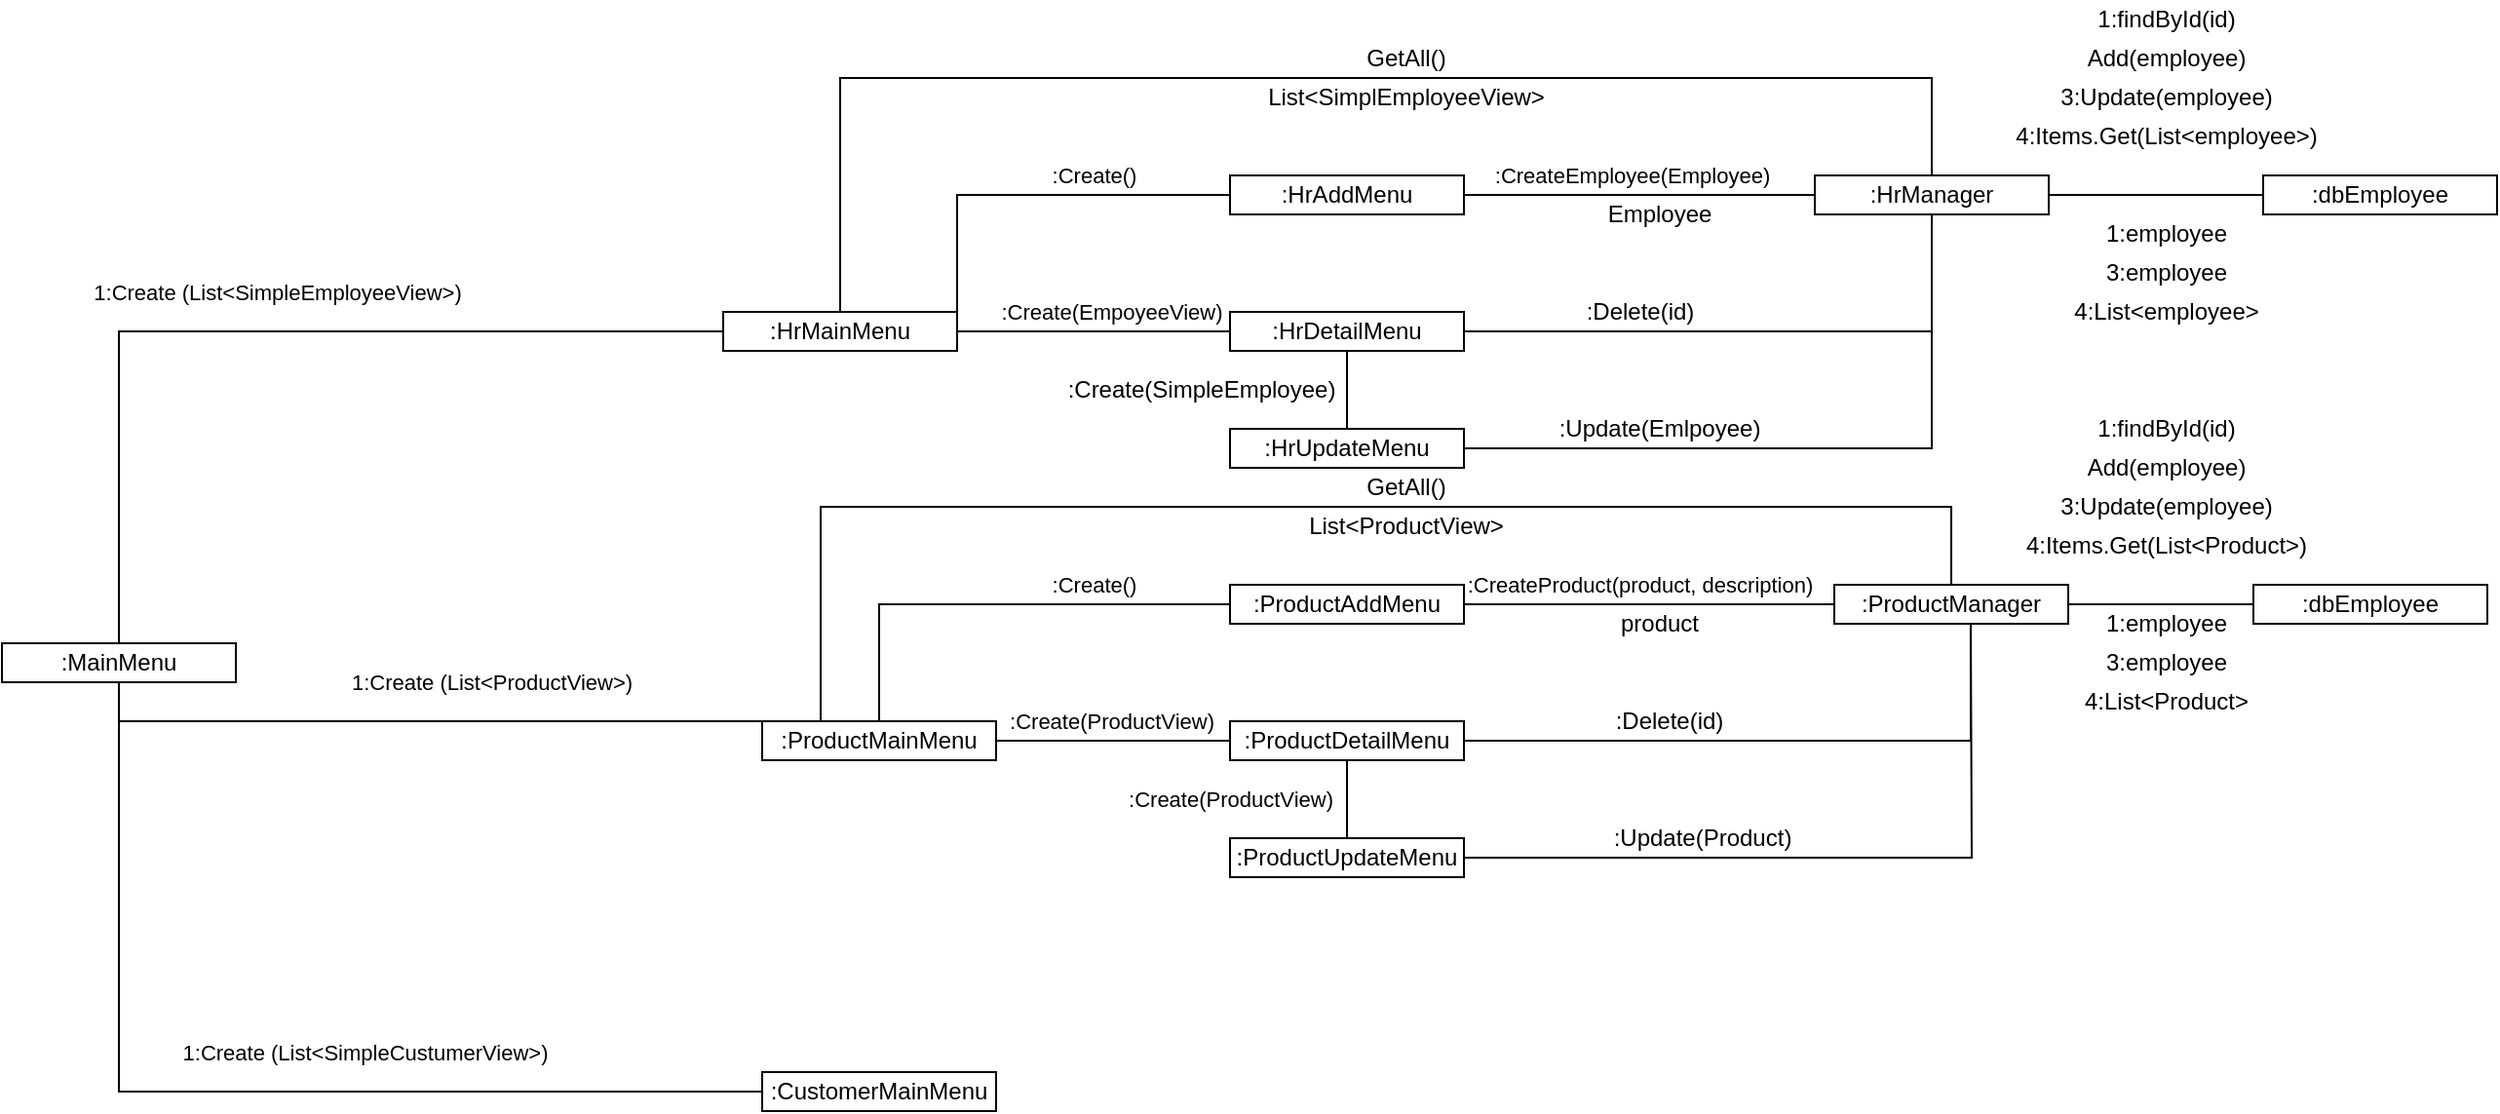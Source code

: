 <mxfile version="13.8.9" type="github">
  <diagram id="laVmVUHqH2EGiY9fDYmY" name="Page-1">
    <mxGraphModel dx="981" dy="1655" grid="1" gridSize="10" guides="1" tooltips="1" connect="1" arrows="1" fold="1" page="1" pageScale="1" pageWidth="827" pageHeight="1169" math="0" shadow="0">
      <root>
        <mxCell id="0" />
        <mxCell id="1" parent="0" />
        <mxCell id="kpGWdIf7cratf-CfFsrV-5" style="edgeStyle=orthogonalEdgeStyle;rounded=0;orthogonalLoop=1;jettySize=auto;html=1;endArrow=none;endFill=0;" parent="1" source="kpGWdIf7cratf-CfFsrV-1" target="kpGWdIf7cratf-CfFsrV-2" edge="1">
          <mxGeometry relative="1" as="geometry">
            <Array as="points">
              <mxPoint x="70" y="-120" />
            </Array>
          </mxGeometry>
        </mxCell>
        <mxCell id="kpGWdIf7cratf-CfFsrV-10" value="1:Create (List&amp;lt;SimpleEmployeeView&amp;gt;)" style="edgeLabel;html=1;align=center;verticalAlign=middle;resizable=0;points=[];" parent="kpGWdIf7cratf-CfFsrV-5" vertex="1" connectable="0">
          <mxGeometry x="0.111" y="-25" relative="1" as="geometry">
            <mxPoint x="-20" y="-45" as="offset" />
          </mxGeometry>
        </mxCell>
        <mxCell id="kpGWdIf7cratf-CfFsrV-6" style="edgeStyle=orthogonalEdgeStyle;rounded=0;orthogonalLoop=1;jettySize=auto;html=1;entryX=0;entryY=0.5;entryDx=0;entryDy=0;endArrow=none;endFill=0;exitX=0.5;exitY=1;exitDx=0;exitDy=0;" parent="1" source="kpGWdIf7cratf-CfFsrV-1" target="kpGWdIf7cratf-CfFsrV-3" edge="1">
          <mxGeometry relative="1" as="geometry">
            <Array as="points">
              <mxPoint x="70" y="80" />
              <mxPoint x="400" y="80" />
            </Array>
          </mxGeometry>
        </mxCell>
        <mxCell id="kpGWdIf7cratf-CfFsrV-9" value="1:Create (List&amp;lt;ProductView&amp;gt;)" style="edgeLabel;html=1;align=center;verticalAlign=middle;resizable=0;points=[];" parent="kpGWdIf7cratf-CfFsrV-6" vertex="1" connectable="0">
          <mxGeometry x="0.303" y="-4" relative="1" as="geometry">
            <mxPoint x="-24" y="-24" as="offset" />
          </mxGeometry>
        </mxCell>
        <mxCell id="kpGWdIf7cratf-CfFsrV-1" value=":MainMenu" style="rounded=0;whiteSpace=wrap;html=1;" parent="1" vertex="1">
          <mxGeometry x="10" y="40" width="120" height="20" as="geometry" />
        </mxCell>
        <mxCell id="4bT4MQSPzCxlzFVwJYg--5" style="edgeStyle=orthogonalEdgeStyle;rounded=0;orthogonalLoop=1;jettySize=auto;html=1;entryX=0;entryY=0.5;entryDx=0;entryDy=0;endArrow=none;endFill=0;" edge="1" parent="1" source="kpGWdIf7cratf-CfFsrV-2" target="4bT4MQSPzCxlzFVwJYg--1">
          <mxGeometry relative="1" as="geometry">
            <Array as="points">
              <mxPoint x="560" y="-120" />
              <mxPoint x="560" y="-120" />
            </Array>
          </mxGeometry>
        </mxCell>
        <mxCell id="4bT4MQSPzCxlzFVwJYg--14" value=":Create(EmpoyeeView)" style="edgeLabel;html=1;align=center;verticalAlign=middle;resizable=0;points=[];" vertex="1" connectable="0" parent="4bT4MQSPzCxlzFVwJYg--5">
          <mxGeometry x="0.129" y="-2" relative="1" as="geometry">
            <mxPoint y="-12.03" as="offset" />
          </mxGeometry>
        </mxCell>
        <mxCell id="4bT4MQSPzCxlzFVwJYg--39" value=":Create(ProductView)" style="edgeLabel;html=1;align=center;verticalAlign=middle;resizable=0;points=[];" vertex="1" connectable="0" parent="4bT4MQSPzCxlzFVwJYg--5">
          <mxGeometry x="0.129" y="-2" relative="1" as="geometry">
            <mxPoint y="197.97" as="offset" />
          </mxGeometry>
        </mxCell>
        <mxCell id="4bT4MQSPzCxlzFVwJYg--41" value=":Create(ProductView)" style="edgeLabel;html=1;align=center;verticalAlign=middle;resizable=0;points=[];" vertex="1" connectable="0" parent="4bT4MQSPzCxlzFVwJYg--5">
          <mxGeometry x="0.129" y="-2" relative="1" as="geometry">
            <mxPoint x="60.69" y="237.97" as="offset" />
          </mxGeometry>
        </mxCell>
        <mxCell id="4bT4MQSPzCxlzFVwJYg--6" style="edgeStyle=orthogonalEdgeStyle;rounded=0;orthogonalLoop=1;jettySize=auto;html=1;exitX=1;exitY=0.5;exitDx=0;exitDy=0;entryX=0;entryY=0.5;entryDx=0;entryDy=0;endArrow=none;endFill=0;" edge="1" parent="1" source="kpGWdIf7cratf-CfFsrV-2" target="4bT4MQSPzCxlzFVwJYg--2">
          <mxGeometry relative="1" as="geometry">
            <Array as="points">
              <mxPoint x="500" y="-190" />
            </Array>
          </mxGeometry>
        </mxCell>
        <mxCell id="4bT4MQSPzCxlzFVwJYg--13" value=":Create()" style="edgeLabel;html=1;align=center;verticalAlign=middle;resizable=0;points=[];" vertex="1" connectable="0" parent="4bT4MQSPzCxlzFVwJYg--6">
          <mxGeometry x="0.235" y="-3" relative="1" as="geometry">
            <mxPoint x="10.28" y="-13.02" as="offset" />
          </mxGeometry>
        </mxCell>
        <mxCell id="4bT4MQSPzCxlzFVwJYg--37" value=":Create()" style="edgeLabel;html=1;align=center;verticalAlign=middle;resizable=0;points=[];" vertex="1" connectable="0" parent="4bT4MQSPzCxlzFVwJYg--6">
          <mxGeometry x="0.235" y="-3" relative="1" as="geometry">
            <mxPoint x="10.28" y="196.98" as="offset" />
          </mxGeometry>
        </mxCell>
        <mxCell id="kpGWdIf7cratf-CfFsrV-2" value=":HrMainMenu" style="rounded=0;whiteSpace=wrap;html=1;" parent="1" vertex="1">
          <mxGeometry x="380" y="-130" width="120" height="20" as="geometry" />
        </mxCell>
        <mxCell id="4bT4MQSPzCxlzFVwJYg--30" style="edgeStyle=orthogonalEdgeStyle;rounded=0;orthogonalLoop=1;jettySize=auto;html=1;exitX=0.5;exitY=0;exitDx=0;exitDy=0;entryX=0;entryY=0.5;entryDx=0;entryDy=0;endArrow=none;endFill=0;" edge="1" parent="1" source="kpGWdIf7cratf-CfFsrV-3" target="4bT4MQSPzCxlzFVwJYg--27">
          <mxGeometry relative="1" as="geometry" />
        </mxCell>
        <mxCell id="4bT4MQSPzCxlzFVwJYg--32" style="edgeStyle=orthogonalEdgeStyle;rounded=0;orthogonalLoop=1;jettySize=auto;html=1;exitX=1;exitY=0.5;exitDx=0;exitDy=0;entryX=0;entryY=0.5;entryDx=0;entryDy=0;endArrow=none;endFill=0;" edge="1" parent="1" source="kpGWdIf7cratf-CfFsrV-3" target="4bT4MQSPzCxlzFVwJYg--28">
          <mxGeometry relative="1" as="geometry" />
        </mxCell>
        <mxCell id="kpGWdIf7cratf-CfFsrV-3" value=":ProductMainMenu" style="rounded=0;whiteSpace=wrap;html=1;" parent="1" vertex="1">
          <mxGeometry x="400" y="80" width="120" height="20" as="geometry" />
        </mxCell>
        <mxCell id="kpGWdIf7cratf-CfFsrV-4" value=":CustomerMainMenu" style="rounded=0;whiteSpace=wrap;html=1;" parent="1" vertex="1">
          <mxGeometry x="400" y="260" width="120" height="20" as="geometry" />
        </mxCell>
        <mxCell id="kpGWdIf7cratf-CfFsrV-8" style="edgeStyle=orthogonalEdgeStyle;rounded=0;orthogonalLoop=1;jettySize=auto;html=1;entryX=0;entryY=0.5;entryDx=0;entryDy=0;endArrow=none;endFill=0;exitX=0.5;exitY=1;exitDx=0;exitDy=0;" parent="1" source="kpGWdIf7cratf-CfFsrV-1" target="kpGWdIf7cratf-CfFsrV-4" edge="1">
          <mxGeometry relative="1" as="geometry">
            <Array as="points">
              <mxPoint x="70" y="270" />
            </Array>
          </mxGeometry>
        </mxCell>
        <mxCell id="kpGWdIf7cratf-CfFsrV-11" value="1:Create (List&amp;lt;SimpleCustumerView&amp;gt;)" style="edgeLabel;html=1;align=center;verticalAlign=middle;resizable=0;points=[];" parent="kpGWdIf7cratf-CfFsrV-8" vertex="1" connectable="0">
          <mxGeometry x="0.188" y="3" relative="1" as="geometry">
            <mxPoint x="15" y="-17" as="offset" />
          </mxGeometry>
        </mxCell>
        <mxCell id="4bT4MQSPzCxlzFVwJYg--9" style="edgeStyle=orthogonalEdgeStyle;rounded=0;orthogonalLoop=1;jettySize=auto;html=1;exitX=1;exitY=0.5;exitDx=0;exitDy=0;endArrow=none;endFill=0;" edge="1" parent="1" source="4bT4MQSPzCxlzFVwJYg--1" target="4bT4MQSPzCxlzFVwJYg--4">
          <mxGeometry relative="1" as="geometry" />
        </mxCell>
        <mxCell id="4bT4MQSPzCxlzFVwJYg--12" style="edgeStyle=orthogonalEdgeStyle;rounded=0;orthogonalLoop=1;jettySize=auto;html=1;exitX=0.5;exitY=1;exitDx=0;exitDy=0;entryX=0.5;entryY=0;entryDx=0;entryDy=0;endArrow=none;endFill=0;" edge="1" parent="1" source="4bT4MQSPzCxlzFVwJYg--1" target="4bT4MQSPzCxlzFVwJYg--3">
          <mxGeometry relative="1" as="geometry" />
        </mxCell>
        <mxCell id="4bT4MQSPzCxlzFVwJYg--1" value=":HrDetailMenu" style="rounded=0;whiteSpace=wrap;html=1;" vertex="1" parent="1">
          <mxGeometry x="640" y="-130" width="120" height="20" as="geometry" />
        </mxCell>
        <mxCell id="4bT4MQSPzCxlzFVwJYg--10" style="edgeStyle=orthogonalEdgeStyle;rounded=0;orthogonalLoop=1;jettySize=auto;html=1;exitX=1;exitY=0.5;exitDx=0;exitDy=0;endArrow=none;endFill=0;entryX=0;entryY=0.5;entryDx=0;entryDy=0;" edge="1" parent="1" source="4bT4MQSPzCxlzFVwJYg--2" target="4bT4MQSPzCxlzFVwJYg--4">
          <mxGeometry relative="1" as="geometry">
            <mxPoint x="900" y="-150" as="targetPoint" />
          </mxGeometry>
        </mxCell>
        <mxCell id="4bT4MQSPzCxlzFVwJYg--15" value=":CreateEmployee(Employee)" style="edgeLabel;html=1;align=center;verticalAlign=middle;resizable=0;points=[];" vertex="1" connectable="0" parent="4bT4MQSPzCxlzFVwJYg--10">
          <mxGeometry x="-0.697" y="2" relative="1" as="geometry">
            <mxPoint x="58.62" y="-8" as="offset" />
          </mxGeometry>
        </mxCell>
        <mxCell id="4bT4MQSPzCxlzFVwJYg--38" value=":CreateProduct(product, description)" style="edgeLabel;html=1;align=center;verticalAlign=middle;resizable=0;points=[];" vertex="1" connectable="0" parent="4bT4MQSPzCxlzFVwJYg--10">
          <mxGeometry x="-0.697" y="2" relative="1" as="geometry">
            <mxPoint x="62.41" y="202" as="offset" />
          </mxGeometry>
        </mxCell>
        <mxCell id="4bT4MQSPzCxlzFVwJYg--2" value=":HrAddMenu" style="rounded=0;whiteSpace=wrap;html=1;" vertex="1" parent="1">
          <mxGeometry x="640" y="-200" width="120" height="20" as="geometry" />
        </mxCell>
        <mxCell id="4bT4MQSPzCxlzFVwJYg--11" style="edgeStyle=orthogonalEdgeStyle;rounded=0;orthogonalLoop=1;jettySize=auto;html=1;exitX=1;exitY=0.5;exitDx=0;exitDy=0;endArrow=none;endFill=0;" edge="1" parent="1" source="4bT4MQSPzCxlzFVwJYg--3">
          <mxGeometry relative="1" as="geometry">
            <mxPoint x="900" y="-120" as="targetPoint" />
            <Array as="points">
              <mxPoint x="1000" y="-60" />
              <mxPoint x="1000" y="-120" />
            </Array>
          </mxGeometry>
        </mxCell>
        <mxCell id="4bT4MQSPzCxlzFVwJYg--3" value=":HrUpdateMenu" style="rounded=0;whiteSpace=wrap;html=1;" vertex="1" parent="1">
          <mxGeometry x="640" y="-70" width="120" height="20" as="geometry" />
        </mxCell>
        <mxCell id="4bT4MQSPzCxlzFVwJYg--47" style="edgeStyle=orthogonalEdgeStyle;rounded=0;orthogonalLoop=1;jettySize=auto;html=1;exitX=1;exitY=0.5;exitDx=0;exitDy=0;entryX=0;entryY=0.5;entryDx=0;entryDy=0;endArrow=none;endFill=0;" edge="1" parent="1" source="4bT4MQSPzCxlzFVwJYg--4" target="4bT4MQSPzCxlzFVwJYg--45">
          <mxGeometry relative="1" as="geometry" />
        </mxCell>
        <mxCell id="4bT4MQSPzCxlzFVwJYg--55" style="edgeStyle=orthogonalEdgeStyle;rounded=0;orthogonalLoop=1;jettySize=auto;html=1;exitX=0.5;exitY=0;exitDx=0;exitDy=0;entryX=0.5;entryY=0;entryDx=0;entryDy=0;endArrow=none;endFill=0;" edge="1" parent="1" source="4bT4MQSPzCxlzFVwJYg--4" target="kpGWdIf7cratf-CfFsrV-2">
          <mxGeometry relative="1" as="geometry">
            <Array as="points">
              <mxPoint x="1000" y="-250" />
              <mxPoint x="440" y="-250" />
            </Array>
          </mxGeometry>
        </mxCell>
        <mxCell id="4bT4MQSPzCxlzFVwJYg--4" value=":HrManager" style="rounded=0;whiteSpace=wrap;html=1;" vertex="1" parent="1">
          <mxGeometry x="940" y="-200" width="120" height="20" as="geometry" />
        </mxCell>
        <mxCell id="4bT4MQSPzCxlzFVwJYg--18" value="Employee" style="text;html=1;align=center;verticalAlign=middle;resizable=0;points=[];autosize=1;" vertex="1" parent="1">
          <mxGeometry x="825" y="-190" width="70" height="20" as="geometry" />
        </mxCell>
        <mxCell id="4bT4MQSPzCxlzFVwJYg--20" value=":Update(Emlpoyee)" style="text;html=1;align=center;verticalAlign=middle;resizable=0;points=[];autosize=1;" vertex="1" parent="1">
          <mxGeometry x="800" y="-80" width="120" height="20" as="geometry" />
        </mxCell>
        <mxCell id="4bT4MQSPzCxlzFVwJYg--23" value=":Delete(id)" style="text;html=1;align=center;verticalAlign=middle;resizable=0;points=[];autosize=1;" vertex="1" parent="1">
          <mxGeometry x="815" y="-140" width="70" height="20" as="geometry" />
        </mxCell>
        <mxCell id="4bT4MQSPzCxlzFVwJYg--24" value=":Create(SimpleEmployee)" style="text;html=1;align=center;verticalAlign=middle;resizable=0;points=[];autosize=1;" vertex="1" parent="1">
          <mxGeometry x="550" y="-100" width="150" height="20" as="geometry" />
        </mxCell>
        <mxCell id="4bT4MQSPzCxlzFVwJYg--25" value=":HrAddMenu" style="rounded=0;whiteSpace=wrap;html=1;" vertex="1" parent="1">
          <mxGeometry x="640" y="-200" width="120" height="20" as="geometry" />
        </mxCell>
        <mxCell id="4bT4MQSPzCxlzFVwJYg--26" value=":HrDetailMenu" style="rounded=0;whiteSpace=wrap;html=1;" vertex="1" parent="1">
          <mxGeometry x="640" y="-130" width="120" height="20" as="geometry" />
        </mxCell>
        <mxCell id="4bT4MQSPzCxlzFVwJYg--34" style="edgeStyle=orthogonalEdgeStyle;rounded=0;orthogonalLoop=1;jettySize=auto;html=1;exitX=1;exitY=0.5;exitDx=0;exitDy=0;entryX=0;entryY=0.5;entryDx=0;entryDy=0;endArrow=none;endFill=0;" edge="1" parent="1" source="4bT4MQSPzCxlzFVwJYg--27" target="4bT4MQSPzCxlzFVwJYg--33">
          <mxGeometry relative="1" as="geometry" />
        </mxCell>
        <mxCell id="4bT4MQSPzCxlzFVwJYg--27" value=":ProductAddMenu" style="rounded=0;whiteSpace=wrap;html=1;" vertex="1" parent="1">
          <mxGeometry x="640" y="10" width="120" height="20" as="geometry" />
        </mxCell>
        <mxCell id="4bT4MQSPzCxlzFVwJYg--35" style="edgeStyle=orthogonalEdgeStyle;rounded=0;orthogonalLoop=1;jettySize=auto;html=1;exitX=1;exitY=0.5;exitDx=0;exitDy=0;entryX=0.583;entryY=1;entryDx=0;entryDy=0;entryPerimeter=0;endArrow=none;endFill=0;" edge="1" parent="1" source="4bT4MQSPzCxlzFVwJYg--28" target="4bT4MQSPzCxlzFVwJYg--33">
          <mxGeometry relative="1" as="geometry" />
        </mxCell>
        <mxCell id="4bT4MQSPzCxlzFVwJYg--40" style="edgeStyle=orthogonalEdgeStyle;rounded=0;orthogonalLoop=1;jettySize=auto;html=1;exitX=0.5;exitY=1;exitDx=0;exitDy=0;endArrow=none;endFill=0;" edge="1" parent="1" source="4bT4MQSPzCxlzFVwJYg--28" target="4bT4MQSPzCxlzFVwJYg--29">
          <mxGeometry relative="1" as="geometry" />
        </mxCell>
        <mxCell id="4bT4MQSPzCxlzFVwJYg--28" value=":ProductDetailMenu" style="rounded=0;whiteSpace=wrap;html=1;" vertex="1" parent="1">
          <mxGeometry x="640" y="80" width="120" height="20" as="geometry" />
        </mxCell>
        <mxCell id="4bT4MQSPzCxlzFVwJYg--36" style="edgeStyle=orthogonalEdgeStyle;rounded=0;orthogonalLoop=1;jettySize=auto;html=1;exitX=1;exitY=0.5;exitDx=0;exitDy=0;endArrow=none;endFill=0;" edge="1" parent="1" source="4bT4MQSPzCxlzFVwJYg--29">
          <mxGeometry relative="1" as="geometry">
            <mxPoint x="1020" y="30" as="targetPoint" />
          </mxGeometry>
        </mxCell>
        <mxCell id="4bT4MQSPzCxlzFVwJYg--29" value=":ProductUpdateMenu" style="rounded=0;whiteSpace=wrap;html=1;" vertex="1" parent="1">
          <mxGeometry x="640" y="140" width="120" height="20" as="geometry" />
        </mxCell>
        <mxCell id="4bT4MQSPzCxlzFVwJYg--59" style="edgeStyle=orthogonalEdgeStyle;rounded=0;orthogonalLoop=1;jettySize=auto;html=1;exitX=1;exitY=0.5;exitDx=0;exitDy=0;entryX=0;entryY=0.5;entryDx=0;entryDy=0;endArrow=none;endFill=0;" edge="1" parent="1" source="4bT4MQSPzCxlzFVwJYg--33" target="4bT4MQSPzCxlzFVwJYg--58">
          <mxGeometry relative="1" as="geometry" />
        </mxCell>
        <mxCell id="4bT4MQSPzCxlzFVwJYg--67" style="edgeStyle=orthogonalEdgeStyle;rounded=0;orthogonalLoop=1;jettySize=auto;html=1;exitX=0.5;exitY=0;exitDx=0;exitDy=0;entryX=0.25;entryY=0;entryDx=0;entryDy=0;endArrow=none;endFill=0;" edge="1" parent="1" source="4bT4MQSPzCxlzFVwJYg--33" target="kpGWdIf7cratf-CfFsrV-3">
          <mxGeometry relative="1" as="geometry">
            <Array as="points">
              <mxPoint x="1010" y="-30" />
              <mxPoint x="430" y="-30" />
            </Array>
          </mxGeometry>
        </mxCell>
        <mxCell id="4bT4MQSPzCxlzFVwJYg--33" value=":ProductManager" style="rounded=0;whiteSpace=wrap;html=1;" vertex="1" parent="1">
          <mxGeometry x="950" y="10" width="120" height="20" as="geometry" />
        </mxCell>
        <mxCell id="4bT4MQSPzCxlzFVwJYg--42" value=":Delete(id)" style="text;html=1;align=center;verticalAlign=middle;resizable=0;points=[];autosize=1;" vertex="1" parent="1">
          <mxGeometry x="830" y="70" width="70" height="20" as="geometry" />
        </mxCell>
        <mxCell id="4bT4MQSPzCxlzFVwJYg--43" value="product" style="text;html=1;align=center;verticalAlign=middle;resizable=0;points=[];autosize=1;" vertex="1" parent="1">
          <mxGeometry x="830" y="20" width="60" height="20" as="geometry" />
        </mxCell>
        <mxCell id="4bT4MQSPzCxlzFVwJYg--44" value=":Update(Product)" style="text;html=1;align=center;verticalAlign=middle;resizable=0;points=[];autosize=1;" vertex="1" parent="1">
          <mxGeometry x="827" y="130" width="110" height="20" as="geometry" />
        </mxCell>
        <mxCell id="4bT4MQSPzCxlzFVwJYg--45" value=":dbEmployee" style="rounded=0;whiteSpace=wrap;html=1;" vertex="1" parent="1">
          <mxGeometry x="1170" y="-200" width="120" height="20" as="geometry" />
        </mxCell>
        <mxCell id="4bT4MQSPzCxlzFVwJYg--48" value="Add(employee)" style="text;html=1;align=center;verticalAlign=middle;resizable=0;points=[];autosize=1;" vertex="1" parent="1">
          <mxGeometry x="1070" y="-270" width="100" height="20" as="geometry" />
        </mxCell>
        <mxCell id="4bT4MQSPzCxlzFVwJYg--49" value="1:findById(id)" style="text;html=1;align=center;verticalAlign=middle;resizable=0;points=[];autosize=1;" vertex="1" parent="1">
          <mxGeometry x="1075" y="-290" width="90" height="20" as="geometry" />
        </mxCell>
        <mxCell id="4bT4MQSPzCxlzFVwJYg--50" value="1:employee" style="text;html=1;align=center;verticalAlign=middle;resizable=0;points=[];autosize=1;" vertex="1" parent="1">
          <mxGeometry x="1080" y="-180" width="80" height="20" as="geometry" />
        </mxCell>
        <mxCell id="4bT4MQSPzCxlzFVwJYg--51" value="3:Update(employee)" style="text;html=1;align=center;verticalAlign=middle;resizable=0;points=[];autosize=1;" vertex="1" parent="1">
          <mxGeometry x="1060" y="-250" width="120" height="20" as="geometry" />
        </mxCell>
        <mxCell id="4bT4MQSPzCxlzFVwJYg--52" value="3:employee" style="text;html=1;align=center;verticalAlign=middle;resizable=0;points=[];autosize=1;" vertex="1" parent="1">
          <mxGeometry x="1080" y="-160" width="80" height="20" as="geometry" />
        </mxCell>
        <mxCell id="4bT4MQSPzCxlzFVwJYg--53" value="4:Items.Get(List&amp;lt;employee&amp;gt;)" style="text;html=1;align=center;verticalAlign=middle;resizable=0;points=[];autosize=1;" vertex="1" parent="1">
          <mxGeometry x="1035" y="-230" width="170" height="20" as="geometry" />
        </mxCell>
        <mxCell id="4bT4MQSPzCxlzFVwJYg--54" value="4:List&amp;lt;employee&amp;gt;" style="text;html=1;align=center;verticalAlign=middle;resizable=0;points=[];autosize=1;" vertex="1" parent="1">
          <mxGeometry x="1065" y="-140" width="110" height="20" as="geometry" />
        </mxCell>
        <mxCell id="4bT4MQSPzCxlzFVwJYg--56" value="GetAll()" style="text;html=1;align=center;verticalAlign=middle;resizable=0;points=[];autosize=1;" vertex="1" parent="1">
          <mxGeometry x="700" y="-270" width="60" height="20" as="geometry" />
        </mxCell>
        <mxCell id="4bT4MQSPzCxlzFVwJYg--57" value="List&amp;lt;SimplEmployeeView&amp;gt;" style="text;html=1;align=center;verticalAlign=middle;resizable=0;points=[];autosize=1;" vertex="1" parent="1">
          <mxGeometry x="650" y="-250" width="160" height="20" as="geometry" />
        </mxCell>
        <mxCell id="4bT4MQSPzCxlzFVwJYg--58" value=":dbEmployee" style="rounded=0;whiteSpace=wrap;html=1;" vertex="1" parent="1">
          <mxGeometry x="1165" y="10" width="120" height="20" as="geometry" />
        </mxCell>
        <mxCell id="4bT4MQSPzCxlzFVwJYg--60" value="Add(employee)" style="text;html=1;align=center;verticalAlign=middle;resizable=0;points=[];autosize=1;" vertex="1" parent="1">
          <mxGeometry x="1070" y="-60" width="100" height="20" as="geometry" />
        </mxCell>
        <mxCell id="4bT4MQSPzCxlzFVwJYg--61" value="1:findById(id)" style="text;html=1;align=center;verticalAlign=middle;resizable=0;points=[];autosize=1;" vertex="1" parent="1">
          <mxGeometry x="1075" y="-80" width="90" height="20" as="geometry" />
        </mxCell>
        <mxCell id="4bT4MQSPzCxlzFVwJYg--62" value="3:Update(employee)" style="text;html=1;align=center;verticalAlign=middle;resizable=0;points=[];autosize=1;" vertex="1" parent="1">
          <mxGeometry x="1060" y="-40" width="120" height="20" as="geometry" />
        </mxCell>
        <mxCell id="4bT4MQSPzCxlzFVwJYg--63" value="4:Items.Get(List&amp;lt;Product&amp;gt;)" style="text;html=1;align=center;verticalAlign=middle;resizable=0;points=[];autosize=1;" vertex="1" parent="1">
          <mxGeometry x="1040" y="-20" width="160" height="20" as="geometry" />
        </mxCell>
        <mxCell id="4bT4MQSPzCxlzFVwJYg--64" value="3:employee" style="text;html=1;align=center;verticalAlign=middle;resizable=0;points=[];autosize=1;" vertex="1" parent="1">
          <mxGeometry x="1080" y="40" width="80" height="20" as="geometry" />
        </mxCell>
        <mxCell id="4bT4MQSPzCxlzFVwJYg--65" value="1:employee" style="text;html=1;align=center;verticalAlign=middle;resizable=0;points=[];autosize=1;" vertex="1" parent="1">
          <mxGeometry x="1080" y="20" width="80" height="20" as="geometry" />
        </mxCell>
        <mxCell id="4bT4MQSPzCxlzFVwJYg--66" value="4:List&amp;lt;Product&amp;gt;" style="text;html=1;align=center;verticalAlign=middle;resizable=0;points=[];autosize=1;" vertex="1" parent="1">
          <mxGeometry x="1070" y="60" width="100" height="20" as="geometry" />
        </mxCell>
        <mxCell id="4bT4MQSPzCxlzFVwJYg--68" value="GetAll()" style="text;html=1;align=center;verticalAlign=middle;resizable=0;points=[];autosize=1;" vertex="1" parent="1">
          <mxGeometry x="700" y="-50" width="60" height="20" as="geometry" />
        </mxCell>
        <mxCell id="4bT4MQSPzCxlzFVwJYg--69" value="List&amp;lt;ProductView&amp;gt;" style="text;html=1;align=center;verticalAlign=middle;resizable=0;points=[];autosize=1;" vertex="1" parent="1">
          <mxGeometry x="670" y="-30" width="120" height="20" as="geometry" />
        </mxCell>
      </root>
    </mxGraphModel>
  </diagram>
</mxfile>
